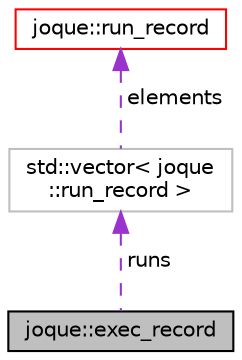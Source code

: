 digraph "joque::exec_record"
{
 // LATEX_PDF_SIZE
  edge [fontname="Helvetica",fontsize="10",labelfontname="Helvetica",labelfontsize="10"];
  node [fontname="Helvetica",fontsize="10",shape=record];
  Node1 [label="joque::exec_record",height=0.2,width=0.4,color="black", fillcolor="grey75", style="filled", fontcolor="black",tooltip="Record of execution of entire task set."];
  Node2 -> Node1 [dir="back",color="darkorchid3",fontsize="10",style="dashed",label=" runs" ,fontname="Helvetica"];
  Node2 [label="std::vector\< joque\l::run_record \>",height=0.2,width=0.4,color="grey75", fillcolor="white", style="filled",tooltip=" "];
  Node3 -> Node2 [dir="back",color="darkorchid3",fontsize="10",style="dashed",label=" elements" ,fontname="Helvetica"];
  Node3 [label="joque::run_record",height=0.2,width=0.4,color="red", fillcolor="white", style="filled",URL="$namespacejoque.html#structjoque_1_1run__record",tooltip="Record storing information about a run of one task, produced during single execution once for each ta..."];
}

